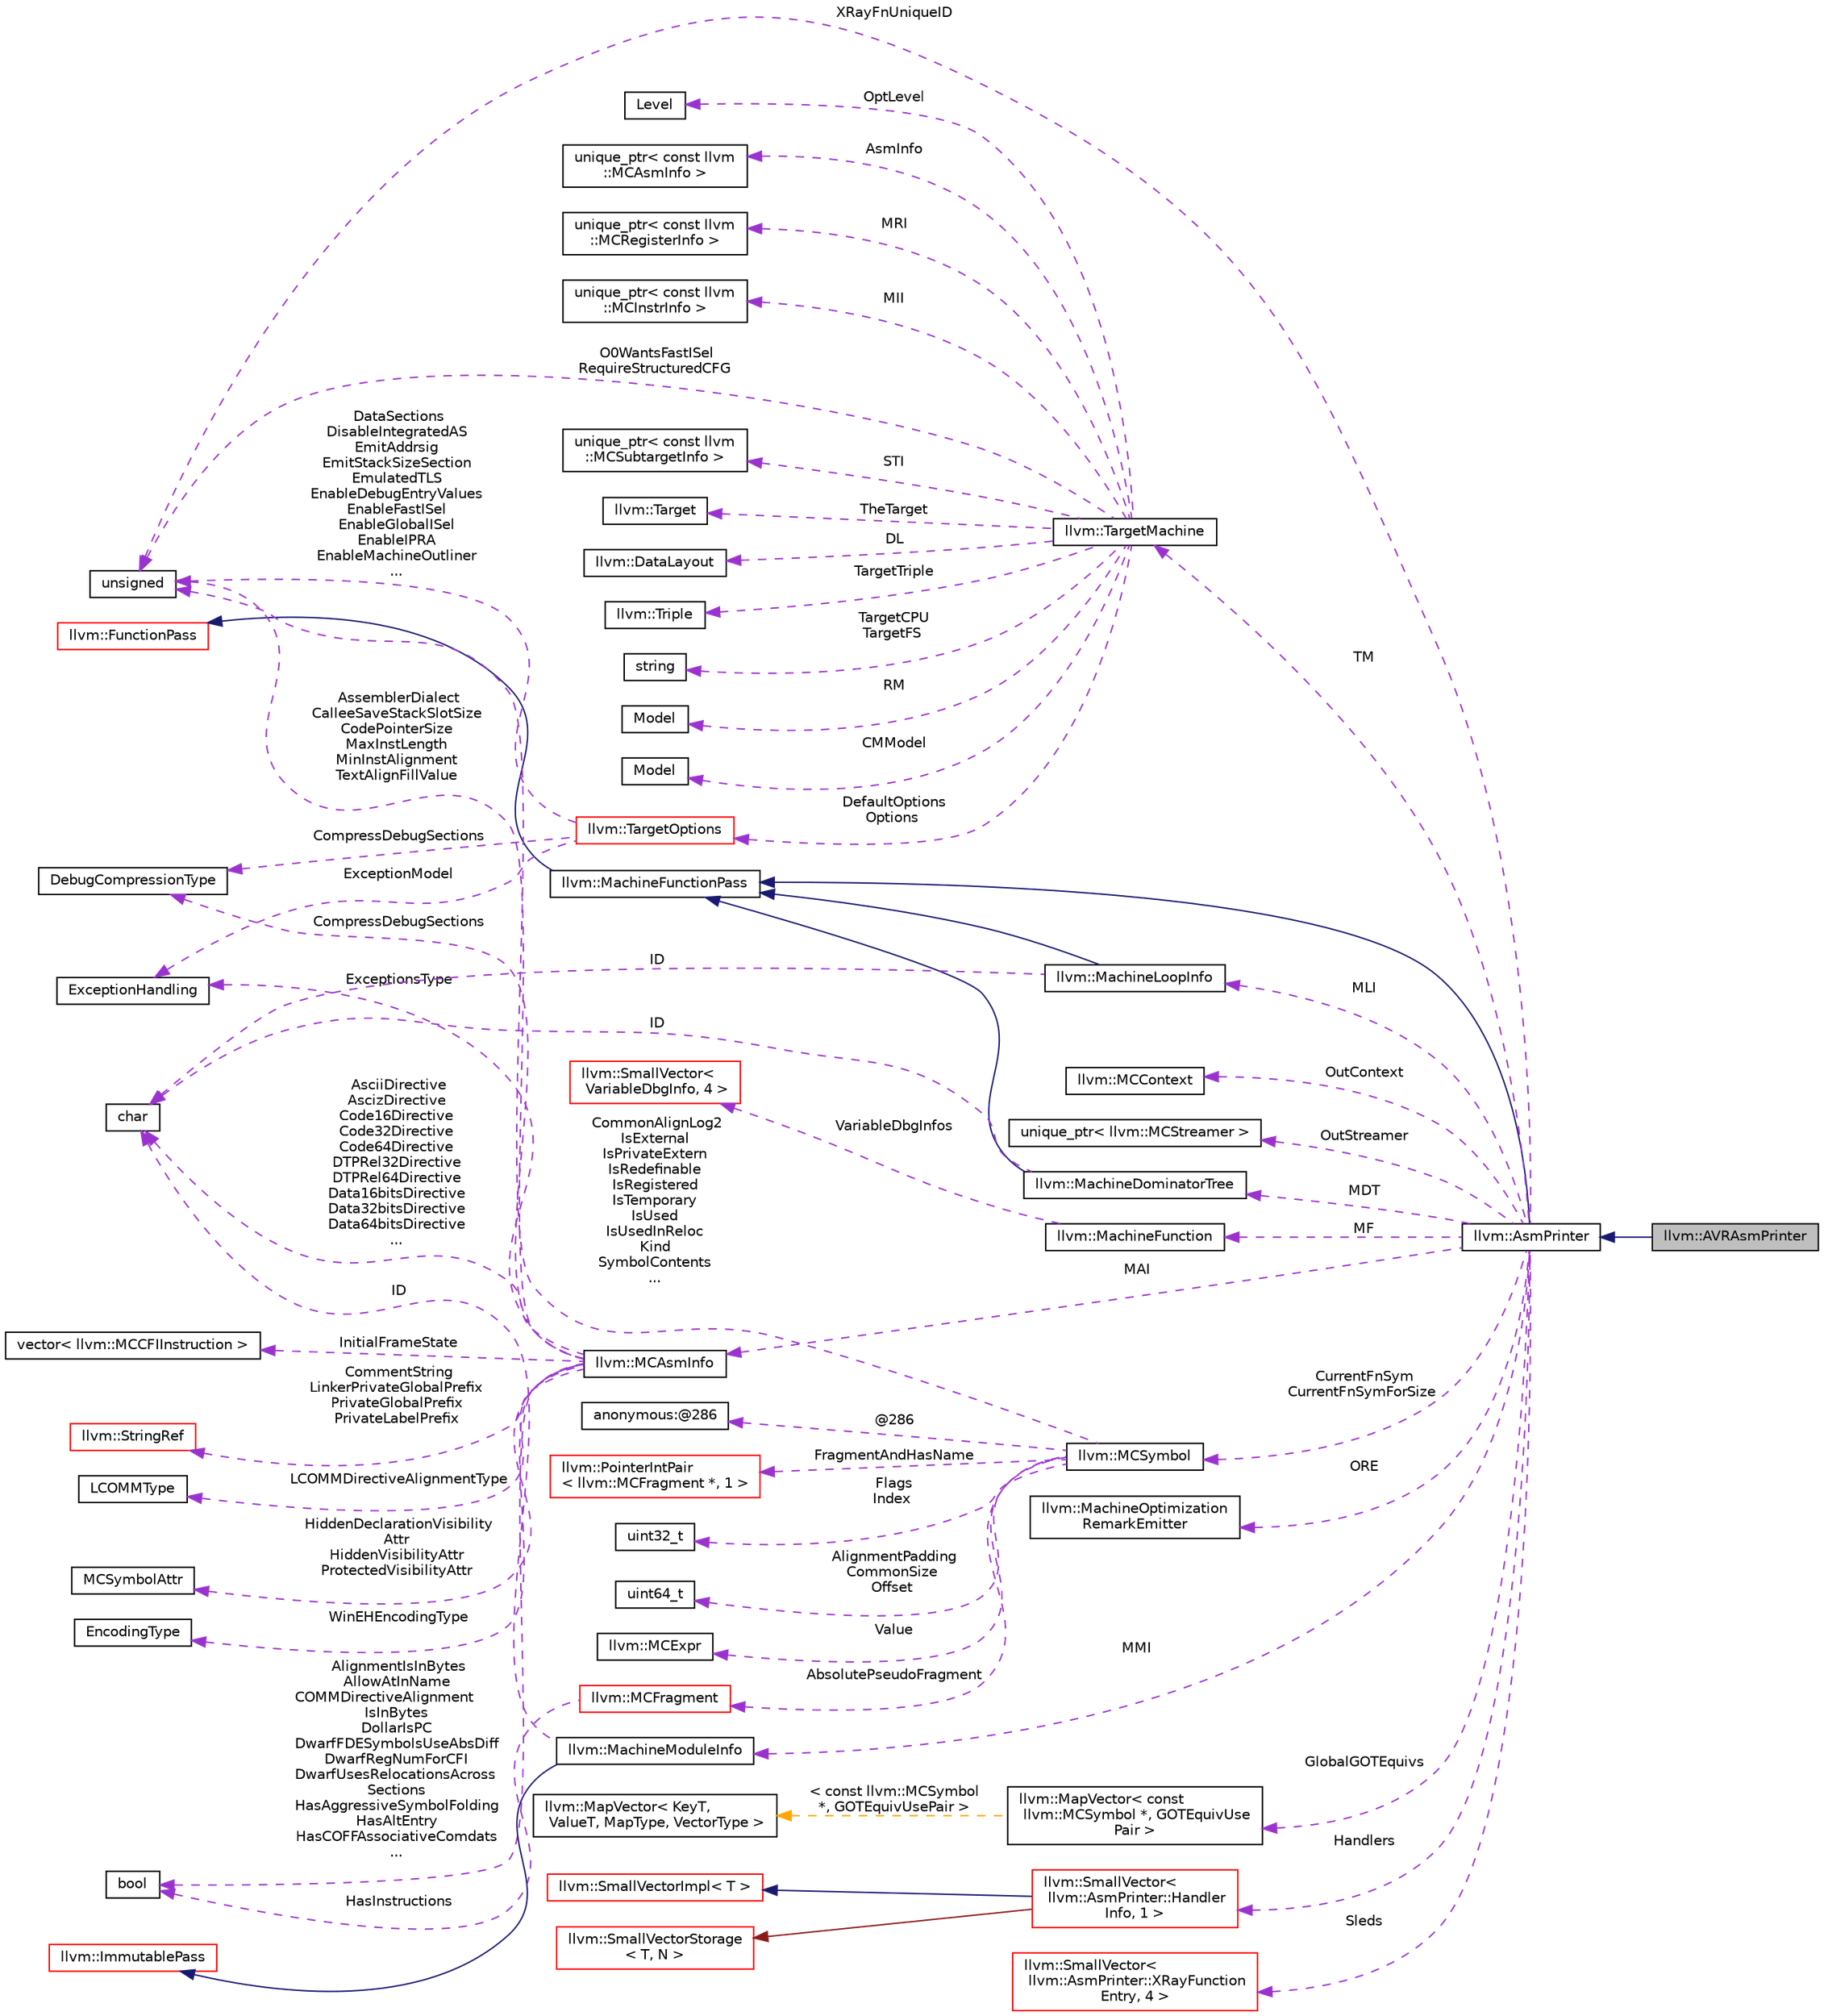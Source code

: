digraph "llvm::AVRAsmPrinter"
{
 // LATEX_PDF_SIZE
  bgcolor="transparent";
  edge [fontname="Helvetica",fontsize="10",labelfontname="Helvetica",labelfontsize="10"];
  node [fontname="Helvetica",fontsize="10",shape="box"];
  rankdir="LR";
  Node1 [label="llvm::AVRAsmPrinter",height=0.2,width=0.4,color="black", fillcolor="grey75", style="filled", fontcolor="black",tooltip="An AVR assembly code printer."];
  Node2 -> Node1 [dir="back",color="midnightblue",fontsize="10",style="solid",fontname="Helvetica"];
  Node2 [label="llvm::AsmPrinter",height=0.2,width=0.4,color="black",URL="$classllvm_1_1AsmPrinter.html",tooltip="This class is intended to be used as a driving class for all asm writers."];
  Node3 -> Node2 [dir="back",color="midnightblue",fontsize="10",style="solid",fontname="Helvetica"];
  Node3 [label="llvm::MachineFunctionPass",height=0.2,width=0.4,color="black",URL="$classllvm_1_1MachineFunctionPass.html",tooltip="MachineFunctionPass - This class adapts the FunctionPass interface to allow convenient creation of pa..."];
  Node4 -> Node3 [dir="back",color="midnightblue",fontsize="10",style="solid",fontname="Helvetica"];
  Node4 [label="llvm::FunctionPass",height=0.2,width=0.4,color="red",URL="$classllvm_1_1FunctionPass.html",tooltip="FunctionPass class - This class is used to implement most global optimizations."];
  Node6 -> Node2 [dir="back",color="darkorchid3",fontsize="10",style="dashed",label=" TM" ,fontname="Helvetica"];
  Node6 [label="llvm::TargetMachine",height=0.2,width=0.4,color="black",URL="$classllvm_1_1TargetMachine.html",tooltip="Primary interface to the complete machine description for the target machine."];
  Node7 -> Node6 [dir="back",color="darkorchid3",fontsize="10",style="dashed",label=" TheTarget" ,fontname="Helvetica"];
  Node7 [label="llvm::Target",height=0.2,width=0.4,color="black",URL="$classllvm_1_1Target.html",tooltip="Target - Wrapper for Target specific information."];
  Node8 -> Node6 [dir="back",color="darkorchid3",fontsize="10",style="dashed",label=" DL" ,fontname="Helvetica"];
  Node8 [label="llvm::DataLayout",height=0.2,width=0.4,color="black",URL="$classllvm_1_1DataLayout.html",tooltip="A parsed version of the target data layout string in and methods for querying it."];
  Node9 -> Node6 [dir="back",color="darkorchid3",fontsize="10",style="dashed",label=" TargetTriple" ,fontname="Helvetica"];
  Node9 [label="llvm::Triple",height=0.2,width=0.4,color="black",URL="$classllvm_1_1Triple.html",tooltip="Triple - Helper class for working with autoconf configuration names."];
  Node10 -> Node6 [dir="back",color="darkorchid3",fontsize="10",style="dashed",label=" TargetCPU\nTargetFS" ,fontname="Helvetica"];
  Node10 [label="string",height=0.2,width=0.4,color="black",tooltip=" "];
  Node11 -> Node6 [dir="back",color="darkorchid3",fontsize="10",style="dashed",label=" RM" ,fontname="Helvetica"];
  Node11 [label="Model",height=0.2,width=0.4,color="black",tooltip=" "];
  Node12 -> Node6 [dir="back",color="darkorchid3",fontsize="10",style="dashed",label=" CMModel" ,fontname="Helvetica"];
  Node12 [label="Model",height=0.2,width=0.4,color="black",tooltip=" "];
  Node13 -> Node6 [dir="back",color="darkorchid3",fontsize="10",style="dashed",label=" OptLevel" ,fontname="Helvetica"];
  Node13 [label="Level",height=0.2,width=0.4,color="black",tooltip=" "];
  Node14 -> Node6 [dir="back",color="darkorchid3",fontsize="10",style="dashed",label=" AsmInfo" ,fontname="Helvetica"];
  Node14 [label="unique_ptr\< const llvm\l::MCAsmInfo \>",height=0.2,width=0.4,color="black",tooltip=" "];
  Node15 -> Node6 [dir="back",color="darkorchid3",fontsize="10",style="dashed",label=" MRI" ,fontname="Helvetica"];
  Node15 [label="unique_ptr\< const llvm\l::MCRegisterInfo \>",height=0.2,width=0.4,color="black",tooltip=" "];
  Node16 -> Node6 [dir="back",color="darkorchid3",fontsize="10",style="dashed",label=" MII" ,fontname="Helvetica"];
  Node16 [label="unique_ptr\< const llvm\l::MCInstrInfo \>",height=0.2,width=0.4,color="black",tooltip=" "];
  Node17 -> Node6 [dir="back",color="darkorchid3",fontsize="10",style="dashed",label=" STI" ,fontname="Helvetica"];
  Node17 [label="unique_ptr\< const llvm\l::MCSubtargetInfo \>",height=0.2,width=0.4,color="black",tooltip=" "];
  Node18 -> Node6 [dir="back",color="darkorchid3",fontsize="10",style="dashed",label=" O0WantsFastISel\nRequireStructuredCFG" ,fontname="Helvetica"];
  Node18 [label="unsigned",height=0.2,width=0.4,color="black",URL="$classunsigned.html",tooltip=" "];
  Node19 -> Node6 [dir="back",color="darkorchid3",fontsize="10",style="dashed",label=" DefaultOptions\nOptions" ,fontname="Helvetica"];
  Node19 [label="llvm::TargetOptions",height=0.2,width=0.4,color="red",URL="$classllvm_1_1TargetOptions.html",tooltip=" "];
  Node18 -> Node19 [dir="back",color="darkorchid3",fontsize="10",style="dashed",label=" DataSections\nDisableIntegratedAS\nEmitAddrsig\nEmitStackSizeSection\nEmulatedTLS\nEnableDebugEntryValues\nEnableFastISel\nEnableGlobalISel\nEnableIPRA\nEnableMachineOutliner\n..." ,fontname="Helvetica"];
  Node21 -> Node19 [dir="back",color="darkorchid3",fontsize="10",style="dashed",label=" CompressDebugSections" ,fontname="Helvetica"];
  Node21 [label="DebugCompressionType",height=0.2,width=0.4,color="black",tooltip=" "];
  Node28 -> Node19 [dir="back",color="darkorchid3",fontsize="10",style="dashed",label=" ExceptionModel" ,fontname="Helvetica"];
  Node28 [label="ExceptionHandling",height=0.2,width=0.4,color="black",tooltip=" "];
  Node33 -> Node2 [dir="back",color="darkorchid3",fontsize="10",style="dashed",label=" MAI" ,fontname="Helvetica"];
  Node33 [label="llvm::MCAsmInfo",height=0.2,width=0.4,color="black",URL="$classllvm_1_1MCAsmInfo.html",tooltip="This class is intended to be used as a base class for asm properties and features specific to the tar..."];
  Node18 -> Node33 [dir="back",color="darkorchid3",fontsize="10",style="dashed",label=" AssemblerDialect\nCalleeSaveStackSlotSize\nCodePointerSize\nMaxInstLength\nMinInstAlignment\nTextAlignFillValue" ,fontname="Helvetica"];
  Node30 -> Node33 [dir="back",color="darkorchid3",fontsize="10",style="dashed",label=" AlignmentIsInBytes\nAllowAtInName\nCOMMDirectiveAlignment\lIsInBytes\nDollarIsPC\nDwarfFDESymbolsUseAbsDiff\nDwarfRegNumForCFI\nDwarfUsesRelocationsAcross\lSections\nHasAggressiveSymbolFolding\nHasAltEntry\nHasCOFFAssociativeComdats\n..." ,fontname="Helvetica"];
  Node30 [label="bool",height=0.2,width=0.4,color="black",URL="$classbool.html",tooltip=" "];
  Node34 -> Node33 [dir="back",color="darkorchid3",fontsize="10",style="dashed",label=" AsciiDirective\nAscizDirective\nCode16Directive\nCode32Directive\nCode64Directive\nDTPRel32Directive\nDTPRel64Directive\nData16bitsDirective\nData32bitsDirective\nData64bitsDirective\n..." ,fontname="Helvetica"];
  Node34 [label="char",height=0.2,width=0.4,color="black",URL="$classchar.html",tooltip=" "];
  Node35 -> Node33 [dir="back",color="darkorchid3",fontsize="10",style="dashed",label=" CommentString\nLinkerPrivateGlobalPrefix\nPrivateGlobalPrefix\nPrivateLabelPrefix" ,fontname="Helvetica"];
  Node35 [label="llvm::StringRef",height=0.2,width=0.4,color="red",URL="$classllvm_1_1StringRef.html",tooltip="StringRef - Represent a constant reference to a string, i.e."];
  Node37 -> Node33 [dir="back",color="darkorchid3",fontsize="10",style="dashed",label=" LCOMMDirectiveAlignmentType" ,fontname="Helvetica"];
  Node37 [label="LCOMMType",height=0.2,width=0.4,color="black",tooltip=" "];
  Node38 -> Node33 [dir="back",color="darkorchid3",fontsize="10",style="dashed",label=" HiddenDeclarationVisibility\lAttr\nHiddenVisibilityAttr\nProtectedVisibilityAttr" ,fontname="Helvetica"];
  Node38 [label="MCSymbolAttr",height=0.2,width=0.4,color="black",tooltip=" "];
  Node28 -> Node33 [dir="back",color="darkorchid3",fontsize="10",style="dashed",label=" ExceptionsType" ,fontname="Helvetica"];
  Node39 -> Node33 [dir="back",color="darkorchid3",fontsize="10",style="dashed",label=" WinEHEncodingType" ,fontname="Helvetica"];
  Node39 [label="EncodingType",height=0.2,width=0.4,color="black",tooltip=" "];
  Node40 -> Node33 [dir="back",color="darkorchid3",fontsize="10",style="dashed",label=" InitialFrameState" ,fontname="Helvetica"];
  Node40 [label="vector\< llvm::MCCFIInstruction \>",height=0.2,width=0.4,color="black",tooltip=" "];
  Node21 -> Node33 [dir="back",color="darkorchid3",fontsize="10",style="dashed",label=" CompressDebugSections" ,fontname="Helvetica"];
  Node41 -> Node2 [dir="back",color="darkorchid3",fontsize="10",style="dashed",label=" OutContext" ,fontname="Helvetica"];
  Node41 [label="llvm::MCContext",height=0.2,width=0.4,color="black",URL="$classllvm_1_1MCContext.html",tooltip="Context object for machine code objects."];
  Node42 -> Node2 [dir="back",color="darkorchid3",fontsize="10",style="dashed",label=" OutStreamer" ,fontname="Helvetica"];
  Node42 [label="unique_ptr\< llvm::MCStreamer \>",height=0.2,width=0.4,color="black",tooltip=" "];
  Node43 -> Node2 [dir="back",color="darkorchid3",fontsize="10",style="dashed",label=" MF" ,fontname="Helvetica"];
  Node43 [label="llvm::MachineFunction",height=0.2,width=0.4,color="black",URL="$classllvm_1_1MachineFunction.html",tooltip=" "];
  Node44 -> Node43 [dir="back",color="darkorchid3",fontsize="10",style="dashed",label=" VariableDbgInfos" ,fontname="Helvetica"];
  Node44 [label="llvm::SmallVector\<\l VariableDbgInfo, 4 \>",height=0.2,width=0.4,color="red",URL="$classllvm_1_1SmallVector.html",tooltip=" "];
  Node58 -> Node2 [dir="back",color="darkorchid3",fontsize="10",style="dashed",label=" MMI" ,fontname="Helvetica"];
  Node58 [label="llvm::MachineModuleInfo",height=0.2,width=0.4,color="black",URL="$classllvm_1_1MachineModuleInfo.html",tooltip="This class contains meta information specific to a module."];
  Node59 -> Node58 [dir="back",color="midnightblue",fontsize="10",style="solid",fontname="Helvetica"];
  Node59 [label="llvm::ImmutablePass",height=0.2,width=0.4,color="red",URL="$classllvm_1_1ImmutablePass.html",tooltip="ImmutablePass class - This class is used to provide information that does not need to be run."];
  Node34 -> Node58 [dir="back",color="darkorchid3",fontsize="10",style="dashed",label=" ID" ,fontname="Helvetica"];
  Node61 -> Node2 [dir="back",color="darkorchid3",fontsize="10",style="dashed",label=" MDT" ,fontname="Helvetica"];
  Node61 [label="llvm::MachineDominatorTree",height=0.2,width=0.4,color="black",URL="$classllvm_1_1MachineDominatorTree.html",tooltip="DominatorTree Class - Concrete subclass of DominatorTreeBase that is used to compute a normal dominat..."];
  Node3 -> Node61 [dir="back",color="midnightblue",fontsize="10",style="solid",fontname="Helvetica"];
  Node34 -> Node61 [dir="back",color="darkorchid3",fontsize="10",style="dashed",label=" ID" ,fontname="Helvetica"];
  Node62 -> Node2 [dir="back",color="darkorchid3",fontsize="10",style="dashed",label=" MLI" ,fontname="Helvetica"];
  Node62 [label="llvm::MachineLoopInfo",height=0.2,width=0.4,color="black",URL="$classllvm_1_1MachineLoopInfo.html",tooltip=" "];
  Node3 -> Node62 [dir="back",color="midnightblue",fontsize="10",style="solid",fontname="Helvetica"];
  Node34 -> Node62 [dir="back",color="darkorchid3",fontsize="10",style="dashed",label=" ID" ,fontname="Helvetica"];
  Node63 -> Node2 [dir="back",color="darkorchid3",fontsize="10",style="dashed",label=" ORE" ,fontname="Helvetica"];
  Node63 [label="llvm::MachineOptimization\lRemarkEmitter",height=0.2,width=0.4,color="black",URL="$classllvm_1_1MachineOptimizationRemarkEmitter.html",tooltip="The optimization diagnostic interface."];
  Node64 -> Node2 [dir="back",color="darkorchid3",fontsize="10",style="dashed",label=" CurrentFnSym\nCurrentFnSymForSize" ,fontname="Helvetica"];
  Node64 [label="llvm::MCSymbol",height=0.2,width=0.4,color="black",URL="$classllvm_1_1MCSymbol.html",tooltip="MCSymbol - Instances of this class represent a symbol name in the MC file, and MCSymbols are created ..."];
  Node65 -> Node64 [dir="back",color="darkorchid3",fontsize="10",style="dashed",label=" AbsolutePseudoFragment" ,fontname="Helvetica"];
  Node65 [label="llvm::MCFragment",height=0.2,width=0.4,color="red",URL="$classllvm_1_1MCFragment.html",tooltip=" "];
  Node30 -> Node65 [dir="back",color="darkorchid3",fontsize="10",style="dashed",label=" HasInstructions" ,fontname="Helvetica"];
  Node75 -> Node64 [dir="back",color="darkorchid3",fontsize="10",style="dashed",label=" FragmentAndHasName" ,fontname="Helvetica"];
  Node75 [label="llvm::PointerIntPair\l\< llvm::MCFragment *, 1 \>",height=0.2,width=0.4,color="red",URL="$classllvm_1_1PointerIntPair.html",tooltip=" "];
  Node18 -> Node64 [dir="back",color="darkorchid3",fontsize="10",style="dashed",label=" CommonAlignLog2\nIsExternal\nIsPrivateExtern\nIsRedefinable\nIsRegistered\nIsTemporary\nIsUsed\nIsUsedInReloc\nKind\nSymbolContents\n..." ,fontname="Helvetica"];
  Node77 -> Node64 [dir="back",color="darkorchid3",fontsize="10",style="dashed",label=" Flags\nIndex" ,fontname="Helvetica"];
  Node77 [label="uint32_t",height=0.2,width=0.4,color="black",URL="$classuint32__t.html",tooltip=" "];
  Node78 -> Node64 [dir="back",color="darkorchid3",fontsize="10",style="dashed",label=" AlignmentPadding\nCommonSize\nOffset" ,fontname="Helvetica"];
  Node78 [label="uint64_t",height=0.2,width=0.4,color="black",tooltip=" "];
  Node79 -> Node64 [dir="back",color="darkorchid3",fontsize="10",style="dashed",label=" Value" ,fontname="Helvetica"];
  Node79 [label="llvm::MCExpr",height=0.2,width=0.4,color="black",URL="$classllvm_1_1MCExpr.html",tooltip="Base class for the full range of assembler expressions which are needed for parsing."];
  Node80 -> Node64 [dir="back",color="darkorchid3",fontsize="10",style="dashed",label=" @286" ,fontname="Helvetica"];
  Node80 [label="anonymous:@286",height=0.2,width=0.4,color="black",tooltip=" "];
  Node81 -> Node2 [dir="back",color="darkorchid3",fontsize="10",style="dashed",label=" GlobalGOTEquivs" ,fontname="Helvetica"];
  Node81 [label="llvm::MapVector\< const\l llvm::MCSymbol *, GOTEquivUse\lPair \>",height=0.2,width=0.4,color="black",URL="$classllvm_1_1MapVector.html",tooltip=" "];
  Node82 -> Node81 [dir="back",color="orange",fontsize="10",style="dashed",label=" \< const llvm::MCSymbol\l *, GOTEquivUsePair \>" ,fontname="Helvetica"];
  Node82 [label="llvm::MapVector\< KeyT,\l ValueT, MapType, VectorType \>",height=0.2,width=0.4,color="black",URL="$classllvm_1_1MapVector.html",tooltip="This class implements a map that also provides access to all stored values in a deterministic order."];
  Node83 -> Node2 [dir="back",color="darkorchid3",fontsize="10",style="dashed",label=" Handlers" ,fontname="Helvetica"];
  Node83 [label="llvm::SmallVector\<\l llvm::AsmPrinter::Handler\lInfo, 1 \>",height=0.2,width=0.4,color="red",URL="$classllvm_1_1SmallVector.html",tooltip=" "];
  Node84 -> Node83 [dir="back",color="midnightblue",fontsize="10",style="solid",fontname="Helvetica"];
  Node84 [label="llvm::SmallVectorImpl\< T \>",height=0.2,width=0.4,color="red",URL="$classllvm_1_1SmallVectorImpl.html",tooltip="This class consists of common code factored out of the SmallVector class to reduce code duplication b..."];
  Node85 -> Node83 [dir="back",color="firebrick4",fontsize="10",style="solid",fontname="Helvetica"];
  Node85 [label="llvm::SmallVectorStorage\l\< T, N \>",height=0.2,width=0.4,color="red",URL="$structllvm_1_1SmallVectorStorage.html",tooltip="Storage for the SmallVector elements."];
  Node86 -> Node2 [dir="back",color="darkorchid3",fontsize="10",style="dashed",label=" Sleds" ,fontname="Helvetica"];
  Node86 [label="llvm::SmallVector\<\l llvm::AsmPrinter::XRayFunction\lEntry, 4 \>",height=0.2,width=0.4,color="red",URL="$classllvm_1_1SmallVector.html",tooltip=" "];
  Node18 -> Node2 [dir="back",color="darkorchid3",fontsize="10",style="dashed",label=" XRayFnUniqueID" ,fontname="Helvetica"];
}
